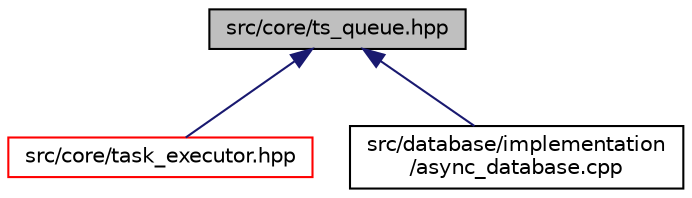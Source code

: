 digraph "src/core/ts_queue.hpp"
{
 // LATEX_PDF_SIZE
  edge [fontname="Helvetica",fontsize="10",labelfontname="Helvetica",labelfontsize="10"];
  node [fontname="Helvetica",fontsize="10",shape=record];
  Node1 [label="src/core/ts_queue.hpp",height=0.2,width=0.4,color="black", fillcolor="grey75", style="filled", fontcolor="black",tooltip=" "];
  Node1 -> Node2 [dir="back",color="midnightblue",fontsize="10",style="solid",fontname="Helvetica"];
  Node2 [label="src/core/task_executor.hpp",height=0.2,width=0.4,color="red", fillcolor="white", style="filled",URL="$task__executor_8hpp.html",tooltip=" "];
  Node1 -> Node6 [dir="back",color="midnightblue",fontsize="10",style="solid",fontname="Helvetica"];
  Node6 [label="src/database/implementation\l/async_database.cpp",height=0.2,width=0.4,color="black", fillcolor="white", style="filled",URL="$async__database_8cpp.html",tooltip=" "];
}
